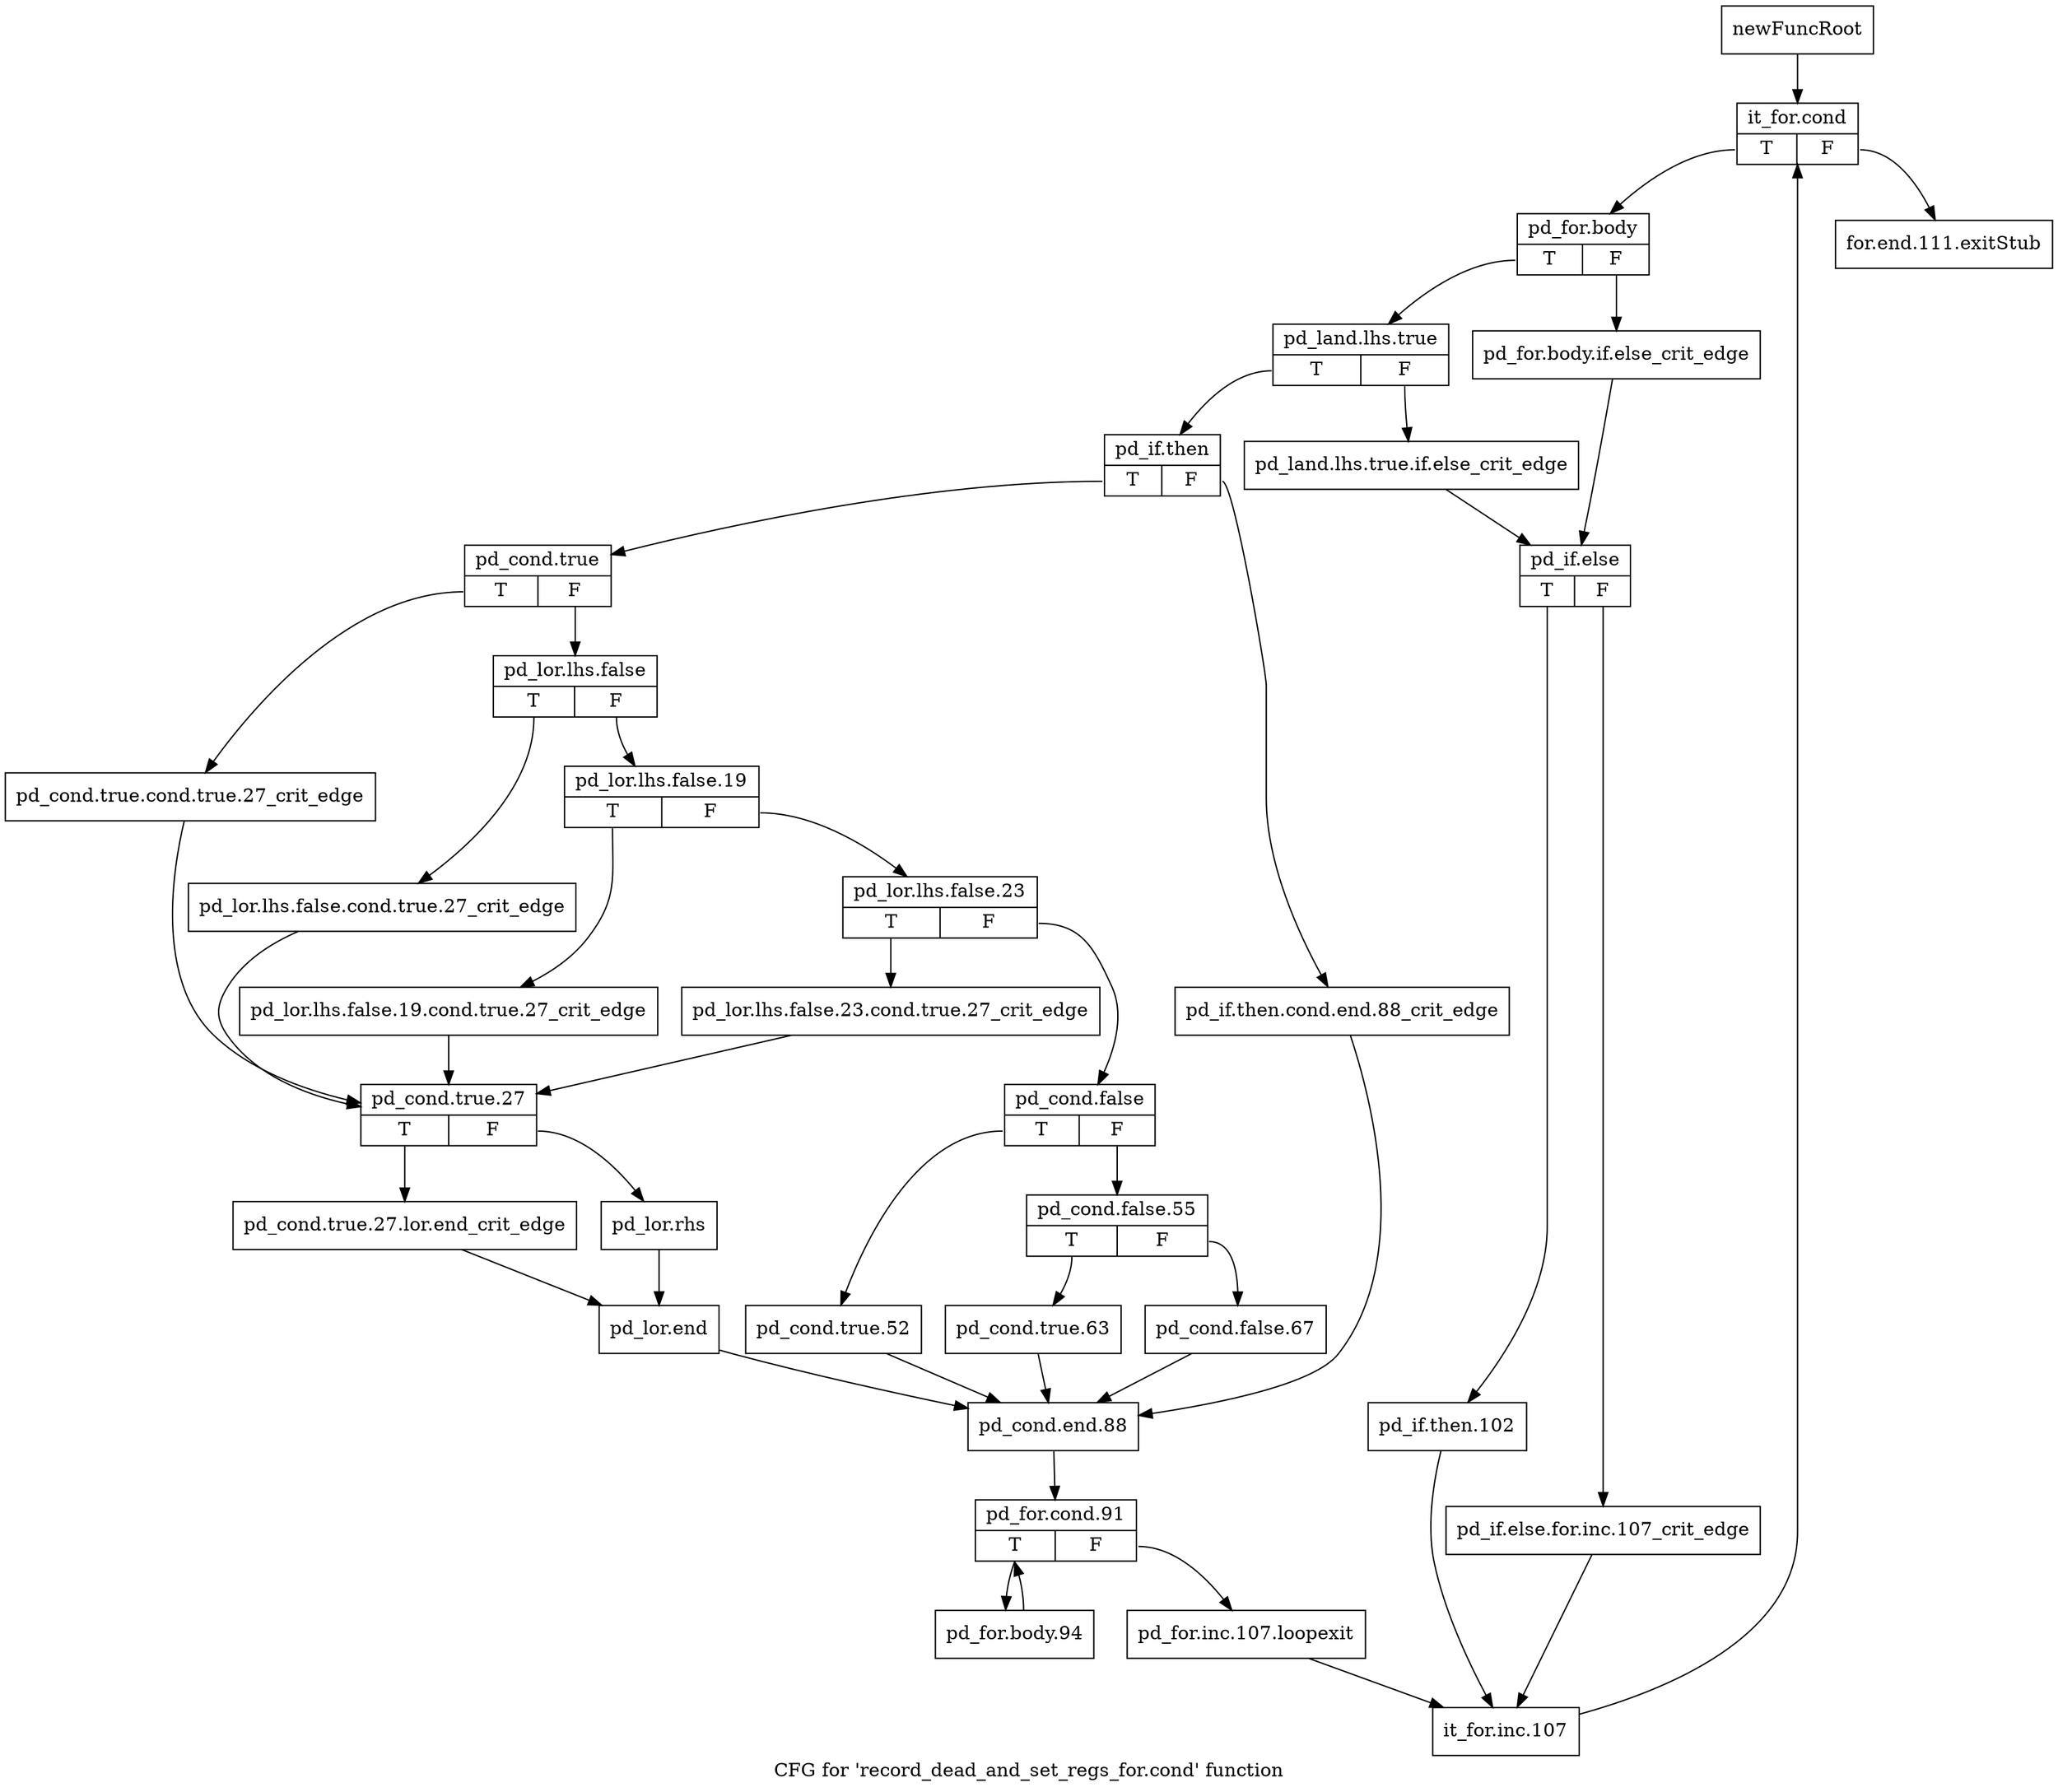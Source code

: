 digraph "CFG for 'record_dead_and_set_regs_for.cond' function" {
	label="CFG for 'record_dead_and_set_regs_for.cond' function";

	Node0xa5d52e0 [shape=record,label="{newFuncRoot}"];
	Node0xa5d52e0 -> Node0xa5d5380;
	Node0xa5d5330 [shape=record,label="{for.end.111.exitStub}"];
	Node0xa5d5380 [shape=record,label="{it_for.cond|{<s0>T|<s1>F}}"];
	Node0xa5d5380:s0 -> Node0xa5d53d0;
	Node0xa5d5380:s1 -> Node0xa5d5330;
	Node0xa5d53d0 [shape=record,label="{pd_for.body|{<s0>T|<s1>F}}"];
	Node0xa5d53d0:s0 -> Node0xa5d5470;
	Node0xa5d53d0:s1 -> Node0xa5d5420;
	Node0xa5d5420 [shape=record,label="{pd_for.body.if.else_crit_edge}"];
	Node0xa5d5420 -> Node0xa5d5510;
	Node0xa5d5470 [shape=record,label="{pd_land.lhs.true|{<s0>T|<s1>F}}"];
	Node0xa5d5470:s0 -> Node0xa5d5600;
	Node0xa5d5470:s1 -> Node0xa5d54c0;
	Node0xa5d54c0 [shape=record,label="{pd_land.lhs.true.if.else_crit_edge}"];
	Node0xa5d54c0 -> Node0xa5d5510;
	Node0xa5d5510 [shape=record,label="{pd_if.else|{<s0>T|<s1>F}}"];
	Node0xa5d5510:s0 -> Node0xa5d55b0;
	Node0xa5d5510:s1 -> Node0xa5d5560;
	Node0xa5d5560 [shape=record,label="{pd_if.else.for.inc.107_crit_edge}"];
	Node0xa5d5560 -> Node0xa5d5ce0;
	Node0xa5d55b0 [shape=record,label="{pd_if.then.102}"];
	Node0xa5d55b0 -> Node0xa5d5ce0;
	Node0xa5d5600 [shape=record,label="{pd_if.then|{<s0>T|<s1>F}}"];
	Node0xa5d5600:s0 -> Node0xa5d56a0;
	Node0xa5d5600:s1 -> Node0xa5d5650;
	Node0xa5d5650 [shape=record,label="{pd_if.then.cond.end.88_crit_edge}"];
	Node0xa5d5650 -> Node0xa5d5bf0;
	Node0xa5d56a0 [shape=record,label="{pd_cond.true|{<s0>T|<s1>F}}"];
	Node0xa5d56a0:s0 -> Node0xa5d5a60;
	Node0xa5d56a0:s1 -> Node0xa5d56f0;
	Node0xa5d56f0 [shape=record,label="{pd_lor.lhs.false|{<s0>T|<s1>F}}"];
	Node0xa5d56f0:s0 -> Node0xa5d5a10;
	Node0xa5d56f0:s1 -> Node0xa5d5740;
	Node0xa5d5740 [shape=record,label="{pd_lor.lhs.false.19|{<s0>T|<s1>F}}"];
	Node0xa5d5740:s0 -> Node0xa5d59c0;
	Node0xa5d5740:s1 -> Node0xa5d5790;
	Node0xa5d5790 [shape=record,label="{pd_lor.lhs.false.23|{<s0>T|<s1>F}}"];
	Node0xa5d5790:s0 -> Node0xa5d5970;
	Node0xa5d5790:s1 -> Node0xa5d57e0;
	Node0xa5d57e0 [shape=record,label="{pd_cond.false|{<s0>T|<s1>F}}"];
	Node0xa5d57e0:s0 -> Node0xa5d5920;
	Node0xa5d57e0:s1 -> Node0xa5d5830;
	Node0xa5d5830 [shape=record,label="{pd_cond.false.55|{<s0>T|<s1>F}}"];
	Node0xa5d5830:s0 -> Node0xa5d58d0;
	Node0xa5d5830:s1 -> Node0xa5d5880;
	Node0xa5d5880 [shape=record,label="{pd_cond.false.67}"];
	Node0xa5d5880 -> Node0xa5d5bf0;
	Node0xa5d58d0 [shape=record,label="{pd_cond.true.63}"];
	Node0xa5d58d0 -> Node0xa5d5bf0;
	Node0xa5d5920 [shape=record,label="{pd_cond.true.52}"];
	Node0xa5d5920 -> Node0xa5d5bf0;
	Node0xa5d5970 [shape=record,label="{pd_lor.lhs.false.23.cond.true.27_crit_edge}"];
	Node0xa5d5970 -> Node0xa5d5ab0;
	Node0xa5d59c0 [shape=record,label="{pd_lor.lhs.false.19.cond.true.27_crit_edge}"];
	Node0xa5d59c0 -> Node0xa5d5ab0;
	Node0xa5d5a10 [shape=record,label="{pd_lor.lhs.false.cond.true.27_crit_edge}"];
	Node0xa5d5a10 -> Node0xa5d5ab0;
	Node0xa5d5a60 [shape=record,label="{pd_cond.true.cond.true.27_crit_edge}"];
	Node0xa5d5a60 -> Node0xa5d5ab0;
	Node0xa5d5ab0 [shape=record,label="{pd_cond.true.27|{<s0>T|<s1>F}}"];
	Node0xa5d5ab0:s0 -> Node0xa5d5b50;
	Node0xa5d5ab0:s1 -> Node0xa5d5b00;
	Node0xa5d5b00 [shape=record,label="{pd_lor.rhs}"];
	Node0xa5d5b00 -> Node0xa5d5ba0;
	Node0xa5d5b50 [shape=record,label="{pd_cond.true.27.lor.end_crit_edge}"];
	Node0xa5d5b50 -> Node0xa5d5ba0;
	Node0xa5d5ba0 [shape=record,label="{pd_lor.end}"];
	Node0xa5d5ba0 -> Node0xa5d5bf0;
	Node0xa5d5bf0 [shape=record,label="{pd_cond.end.88}"];
	Node0xa5d5bf0 -> Node0xa5d5c40;
	Node0xa5d5c40 [shape=record,label="{pd_for.cond.91|{<s0>T|<s1>F}}"];
	Node0xa5d5c40:s0 -> Node0xa5d5d30;
	Node0xa5d5c40:s1 -> Node0xa5d5c90;
	Node0xa5d5c90 [shape=record,label="{pd_for.inc.107.loopexit}"];
	Node0xa5d5c90 -> Node0xa5d5ce0;
	Node0xa5d5ce0 [shape=record,label="{it_for.inc.107}"];
	Node0xa5d5ce0 -> Node0xa5d5380;
	Node0xa5d5d30 [shape=record,label="{pd_for.body.94}"];
	Node0xa5d5d30 -> Node0xa5d5c40;
}

